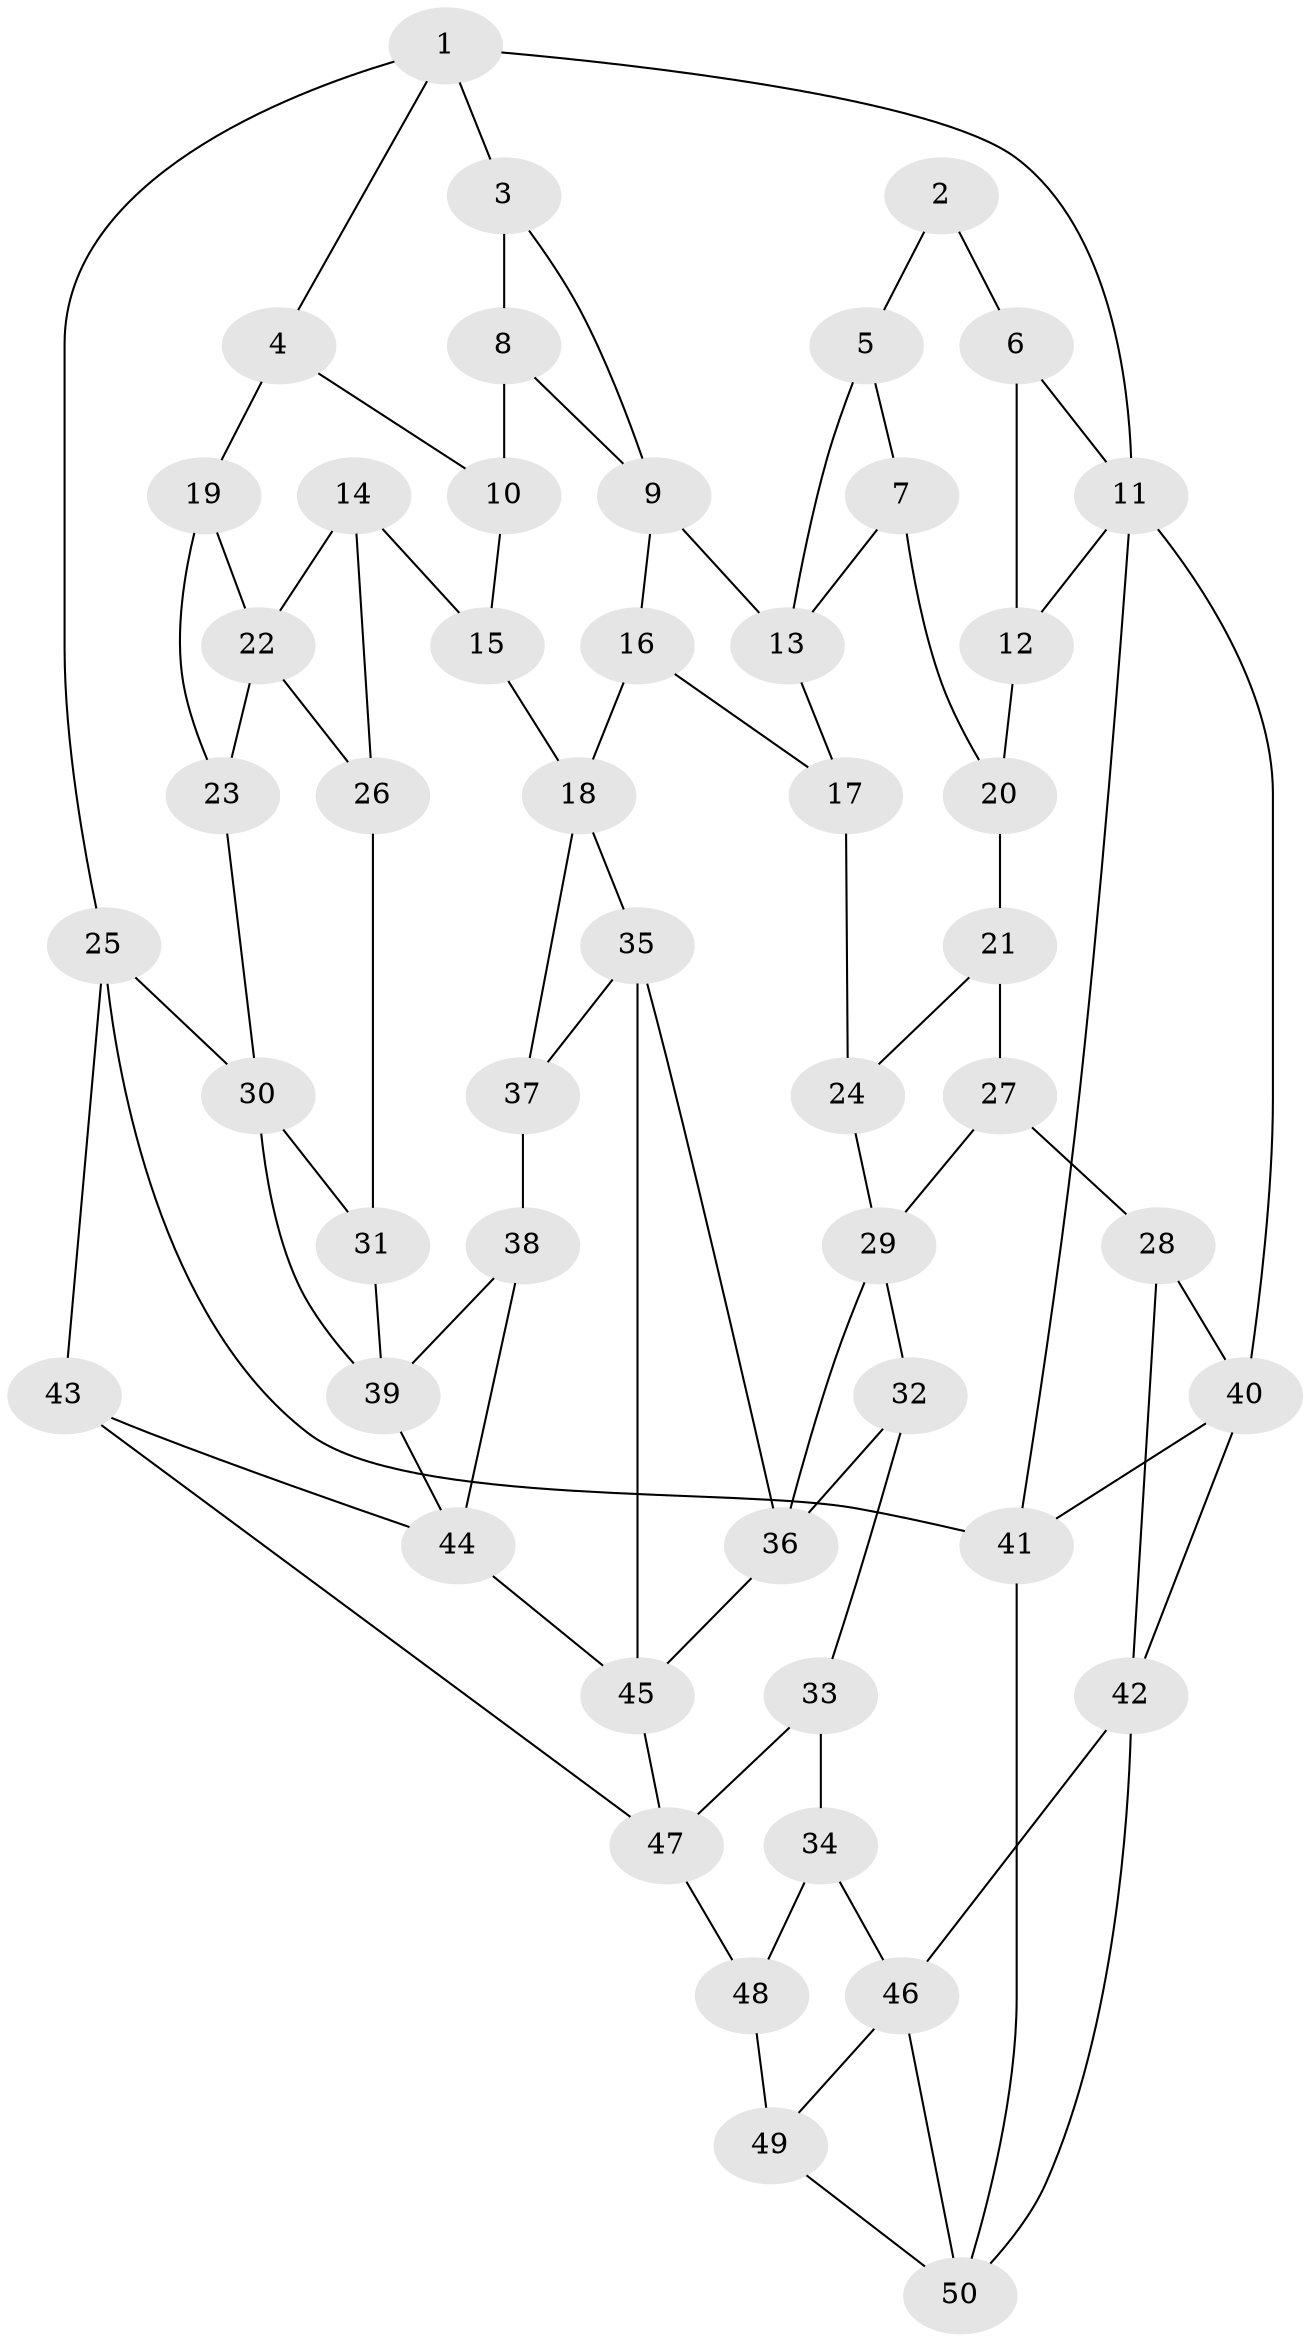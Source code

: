 // original degree distribution, {3: 0.036585365853658534, 6: 0.2682926829268293, 5: 0.4268292682926829, 4: 0.2682926829268293}
// Generated by graph-tools (version 1.1) at 2025/38/03/04/25 23:38:34]
// undirected, 50 vertices, 85 edges
graph export_dot {
  node [color=gray90,style=filled];
  1;
  2;
  3;
  4;
  5;
  6;
  7;
  8;
  9;
  10;
  11;
  12;
  13;
  14;
  15;
  16;
  17;
  18;
  19;
  20;
  21;
  22;
  23;
  24;
  25;
  26;
  27;
  28;
  29;
  30;
  31;
  32;
  33;
  34;
  35;
  36;
  37;
  38;
  39;
  40;
  41;
  42;
  43;
  44;
  45;
  46;
  47;
  48;
  49;
  50;
  1 -- 3 [weight=1.0];
  1 -- 4 [weight=1.0];
  1 -- 11 [weight=1.0];
  1 -- 25 [weight=1.0];
  2 -- 5 [weight=1.0];
  2 -- 6 [weight=1.0];
  3 -- 8 [weight=1.0];
  3 -- 9 [weight=1.0];
  4 -- 10 [weight=1.0];
  4 -- 19 [weight=2.0];
  5 -- 7 [weight=1.0];
  5 -- 13 [weight=1.0];
  6 -- 11 [weight=1.0];
  6 -- 12 [weight=1.0];
  7 -- 13 [weight=1.0];
  7 -- 20 [weight=1.0];
  8 -- 9 [weight=1.0];
  8 -- 10 [weight=2.0];
  9 -- 13 [weight=1.0];
  9 -- 16 [weight=1.0];
  10 -- 15 [weight=1.0];
  11 -- 12 [weight=1.0];
  11 -- 40 [weight=1.0];
  11 -- 41 [weight=1.0];
  12 -- 20 [weight=2.0];
  13 -- 17 [weight=1.0];
  14 -- 15 [weight=1.0];
  14 -- 22 [weight=1.0];
  14 -- 26 [weight=1.0];
  15 -- 18 [weight=1.0];
  16 -- 17 [weight=1.0];
  16 -- 18 [weight=1.0];
  17 -- 24 [weight=2.0];
  18 -- 35 [weight=1.0];
  18 -- 37 [weight=1.0];
  19 -- 22 [weight=1.0];
  19 -- 23 [weight=1.0];
  20 -- 21 [weight=1.0];
  21 -- 24 [weight=1.0];
  21 -- 27 [weight=1.0];
  22 -- 23 [weight=1.0];
  22 -- 26 [weight=1.0];
  23 -- 30 [weight=1.0];
  24 -- 29 [weight=1.0];
  25 -- 30 [weight=1.0];
  25 -- 41 [weight=1.0];
  25 -- 43 [weight=1.0];
  26 -- 31 [weight=2.0];
  27 -- 28 [weight=1.0];
  27 -- 29 [weight=1.0];
  28 -- 40 [weight=1.0];
  28 -- 42 [weight=1.0];
  29 -- 32 [weight=1.0];
  29 -- 36 [weight=1.0];
  30 -- 31 [weight=1.0];
  30 -- 39 [weight=1.0];
  31 -- 39 [weight=1.0];
  32 -- 33 [weight=1.0];
  32 -- 36 [weight=1.0];
  33 -- 34 [weight=1.0];
  33 -- 47 [weight=1.0];
  34 -- 46 [weight=1.0];
  34 -- 48 [weight=1.0];
  35 -- 36 [weight=1.0];
  35 -- 37 [weight=1.0];
  35 -- 45 [weight=1.0];
  36 -- 45 [weight=1.0];
  37 -- 38 [weight=1.0];
  38 -- 39 [weight=1.0];
  38 -- 44 [weight=1.0];
  39 -- 44 [weight=1.0];
  40 -- 41 [weight=1.0];
  40 -- 42 [weight=1.0];
  41 -- 50 [weight=1.0];
  42 -- 46 [weight=1.0];
  42 -- 50 [weight=1.0];
  43 -- 44 [weight=1.0];
  43 -- 47 [weight=1.0];
  44 -- 45 [weight=1.0];
  45 -- 47 [weight=1.0];
  46 -- 49 [weight=1.0];
  46 -- 50 [weight=1.0];
  47 -- 48 [weight=1.0];
  48 -- 49 [weight=2.0];
  49 -- 50 [weight=1.0];
}
